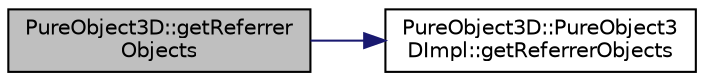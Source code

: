 digraph "PureObject3D::getReferrerObjects"
{
 // LATEX_PDF_SIZE
  edge [fontname="Helvetica",fontsize="10",labelfontname="Helvetica",labelfontsize="10"];
  node [fontname="Helvetica",fontsize="10",shape=record];
  rankdir="LR";
  Node1 [label="PureObject3D::getReferrer\lObjects",height=0.2,width=0.4,color="black", fillcolor="grey75", style="filled", fontcolor="black",tooltip="Gets the cloned objects referring to this object."];
  Node1 -> Node2 [color="midnightblue",fontsize="10",style="solid",fontname="Helvetica"];
  Node2 [label="PureObject3D::PureObject3\lDImpl::getReferrerObjects",height=0.2,width=0.4,color="black", fillcolor="white", style="filled",URL="$class_pure_object3_d_1_1_pure_object3_d_impl.html#af7a4770191a76243a53b6d7508426ccc",tooltip=" "];
}
